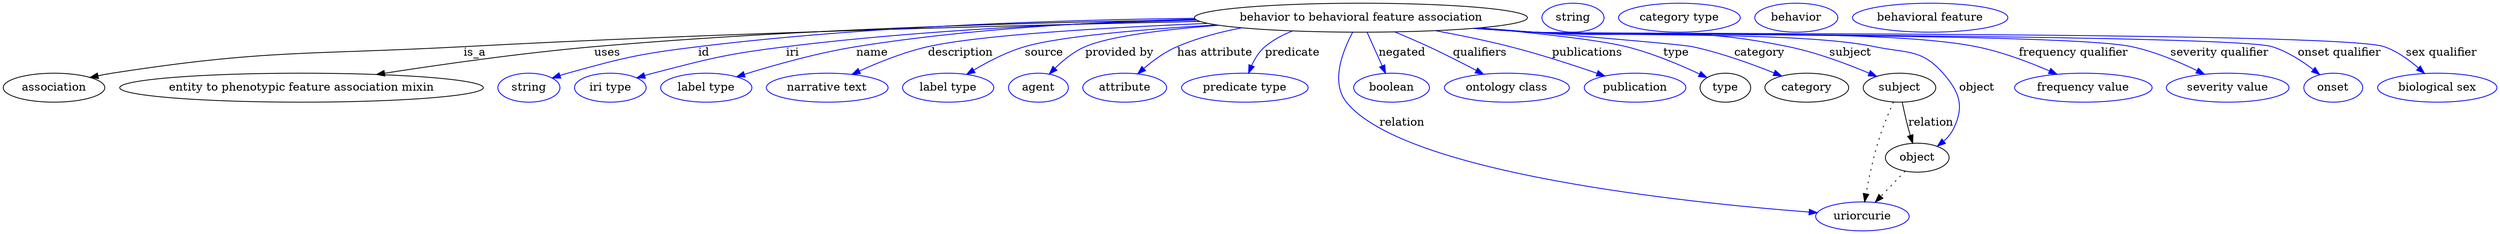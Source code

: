 digraph {
	graph [bb="0,0,3090.1,283"];
	node [label="\N"];
	"behavior to behavioral feature association"	 [height=0.5,
		label="behavior to behavioral feature association",
		pos="1684,265",
		width=5.7412];
	association	 [height=0.5,
		pos="63.044,178",
		width=1.7512];
	"behavior to behavioral feature association" -> association	 [label=is_a,
		lp="585.04,221.5",
		pos="e,108.51,190.6 1482.1,261.09 1259,256.16 889.21,246.18 571.04,229 377,218.52 326.89,227.01 135.04,196 129.64,195.13 124.04,194.05 \
118.47,192.85"];
	"entity to phenotypic feature association mixin"	 [height=0.5,
		pos="370.04,178",
		width=6.2647];
	"behavior to behavioral feature association" -> "entity to phenotypic feature association mixin"	 [label=uses,
		lp="749.54,221.5",
		pos="e,466.8,194.33 1485.7,259.87 1250.8,253.37 873.75,241.52 733.04,229 646.47,221.3 548.95,207.3 476.81,195.91"];
	id	 [color=blue,
		height=0.5,
		label=string,
		pos="652.04,178",
		width=1.0652];
	"behavior to behavioral feature association" -> id	 [color=blue,
		label=id,
		lp="869.04,221.5",
		pos="e,681.24,189.79 1485.5,259.89 1281.6,254 978.04,243.26 862.04,229 789.12,220.03 770.66,216.3 700.04,196 697.06,195.14 694,194.18 \
690.94,193.17",
		style=solid];
	iri	 [color=blue,
		height=0.5,
		label="iri type",
		pos="753.04,178",
		width=1.2277];
	"behavior to behavioral feature association" -> iri	 [color=blue,
		label=iri,
		lp="978.04,221.5",
		pos="e,786.2,189.99 1490.9,258.49 1314.5,251.95 1067,241.13 970.04,229 896.27,219.77 877.84,215.33 806.04,196 802.71,195.1 799.27,194.1 \
795.83,193.05",
		style=solid];
	name	 [color=blue,
		height=0.5,
		label="label type",
		pos="872.04,178",
		width=1.5707];
	"behavior to behavioral feature association" -> name	 [color=blue,
		label=name,
		lp="1076,221.5",
		pos="e,910.63,191.29 1491.4,258.45 1338.2,252.41 1136.8,242.35 1056,229 1009.3,221.27 957.31,206.25 920.57,194.51",
		style=solid];
	description	 [color=blue,
		height=0.5,
		label="narrative text",
		pos="1022,178",
		width=2.0943];
	"behavior to behavioral feature association" -> description	 [color=blue,
		label=description,
		lp="1186,221.5",
		pos="e,1053.5,194.39 1490.3,258.68 1363.1,253.26 1208.7,243.91 1145,229 1116.6,222.33 1086.2,209.79 1062.7,198.82",
		style=solid];
	source	 [color=blue,
		height=0.5,
		label="label type",
		pos="1172,178",
		width=1.5707];
	"behavior to behavioral feature association" -> source	 [color=blue,
		label=source,
		lp="1290.5,221.5",
		pos="e,1196,194.58 1501.1,256.59 1409.7,250.92 1309.5,242.04 1266,229 1244.4,222.5 1222.1,210.65 1204.6,200",
		style=solid];
	"provided by"	 [color=blue,
		height=0.5,
		label=agent,
		pos="1284,178",
		width=1.0291];
	"behavior to behavioral feature association" -> "provided by"	 [color=blue,
		label="provided by",
		lp="1384.5,221.5",
		pos="e,1297.9,194.79 1505.2,255.98 1438.6,250.57 1371.9,242.09 1342,229 1328.1,222.91 1315.2,212.24 1305.1,202.23",
		style=solid];
	"has attribute"	 [color=blue,
		height=0.5,
		label=attribute,
		pos="1391,178",
		width=1.4443];
	"behavior to behavioral feature association" -> "has attribute"	 [color=blue,
		label="has attribute",
		lp="1502,221.5",
		pos="e,1407.6,195.24 1557.1,250.78 1515,244.84 1474.1,237.37 1455,229 1440.5,222.6 1426.4,212.06 1415.2,202.21",
		style=solid];
	predicate	 [color=blue,
		height=0.5,
		label="predicate type",
		pos="1540,178",
		width=2.1845];
	"behavior to behavioral feature association" -> predicate	 [color=blue,
		label=predicate,
		lp="1598.5,221.5",
		pos="e,1544.6,196.37 1610.3,248.1 1590.2,242.37 1571.8,235.71 1564,229 1557,222.94 1551.9,214.37 1548.2,205.98",
		style=solid];
	relation	 [color=blue,
		height=0.5,
		label=uriorcurie,
		pos="2304,18",
		width=1.6068];
	"behavior to behavioral feature association" -> relation	 [color=blue,
		label=relation,
		lp="1736,134.5",
		pos="e,2247.4,21.818 1673.3,246.92 1661.3,224.14 1646,184.96 1666,160 1737.2,71.279 2088,34.438 2237,22.626",
		style=solid];
	negated	 [color=blue,
		height=0.5,
		label=boolean,
		pos="1722,178",
		width=1.2999];
	"behavior to behavioral feature association" -> negated	 [color=blue,
		label=negated,
		lp="1735,221.5",
		pos="e,1714.2,196 1691.9,246.97 1697.2,234.96 1704.2,218.94 1710.1,205.36",
		style=solid];
	qualifiers	 [color=blue,
		height=0.5,
		label="ontology class",
		pos="1864,178",
		width=2.1484];
	"behavior to behavioral feature association" -> qualifiers	 [color=blue,
		label=qualifiers,
		lp="1832,221.5",
		pos="e,1834.1,194.73 1727.1,247.37 1740.3,241.73 1754.9,235.3 1768,229 1787,219.92 1807.6,209.09 1824.9,199.75",
		style=solid];
	publications	 [color=blue,
		height=0.5,
		label=publication,
		pos="2022,178",
		width=1.7512];
	"behavior to behavioral feature association" -> publications	 [color=blue,
		label=publications,
		lp="1965,221.5",
		pos="e,1983.7,192.43 1779.7,249 1808.9,243.45 1840.9,236.66 1870,229 1905.4,219.7 1944.4,206.54 1974.1,195.92",
		style=solid];
	type	 [height=0.5,
		pos="2134,178",
		width=0.86659];
	"behavior to behavioral feature association" -> type	 [color=blue,
		label=type,
		lp="2074,221.5",
		pos="e,2110.7,190.36 1834.3,252.6 1904.3,246 1979.4,237.51 2013,229 2044.1,221.13 2077.6,206.52 2101.4,194.95",
		style=solid];
	category	 [height=0.5,
		pos="2235,178",
		width=1.4443];
	"behavior to behavioral feature association" -> category	 [color=blue,
		label=category,
		lp="2178,221.5",
		pos="e,2203,192.31 1832.2,252.44 1946.9,242.64 2087.5,230.45 2094,229 2128.5,221.39 2166,207.55 2193.6,196.2",
		style=solid];
	subject	 [height=0.5,
		pos="2350,178",
		width=1.2457];
	"behavior to behavioral feature association" -> subject	 [color=blue,
		label=subject,
		lp="2290.5,221.5",
		pos="e,2321.1,191.78 1830.4,252.29 1853.7,250.41 1877.5,248.58 1900,247 2039.5,237.19 2077.3,257.87 2214,229 2248.1,221.81 2285,207.55 \
2311.7,195.93",
		style=solid];
	object	 [height=0.5,
		pos="2372,91",
		width=1.1013];
	"behavior to behavioral feature association" -> object	 [color=blue,
		label=object,
		lp="2446.5,178",
		pos="e,2397.5,105.11 1828.6,252.14 1852.5,250.25 1876.9,248.46 1900,247 1993.5,241.11 2229.5,248.57 2321,229 2359.9,220.7 2378,225.99 \
2404,196 2424.5,172.42 2430.6,155.13 2417,127 2414.3,121.2 2410,116.04 2405.3,111.57",
		style=solid];
	"frequency qualifier"	 [color=blue,
		height=0.5,
		label="frequency value",
		pos="2579,178",
		width=2.3651];
	"behavior to behavioral feature association" -> "frequency qualifier"	 [color=blue,
		label="frequency qualifier",
		lp="2563.5,221.5",
		pos="e,2545,194.56 1827.5,252.03 1851.7,250.14 1876.6,248.37 1900,247 2021,239.97 2326.2,252.88 2445,229 2476.3,222.72 2509.8,209.95 \
2535.6,198.76",
		style=solid];
	"severity qualifier"	 [color=blue,
		height=0.5,
		label="severity value",
		pos="2758,178",
		width=2.1123];
	"behavior to behavioral feature association" -> "severity qualifier"	 [color=blue,
		label="severity qualifier",
		lp="2743.5,221.5",
		pos="e,2727.5,194.53 1826.6,251.93 1851.1,250.03 1876.3,248.28 1900,247 1981.7,242.6 2556,246.07 2636,229 2664.7,222.9 2695,210.23 2718.3,\
199.05",
		style=solid];
	"onset qualifier"	 [color=blue,
		height=0.5,
		label=onset,
		pos="2888,178",
		width=1.011];
	"behavior to behavioral feature association" -> "onset qualifier"	 [color=blue,
		label="onset qualifier",
		lp="2892,221.5",
		pos="e,2870.1,193.8 1826,251.88 1850.7,249.97 1876.1,248.23 1900,247 1950.5,244.4 2760.7,243.76 2809,229 2828.4,223.1 2847.5,210.99 2862,\
200.05",
		style=solid];
	"sex qualifier"	 [color=blue,
		height=0.5,
		label="biological sex",
		pos="3016,178",
		width=2.0582];
	"behavior to behavioral feature association" -> "sex qualifier"	 [color=blue,
		label="sex qualifier",
		lp="3018.5,221.5",
		pos="e,2999.1,195.54 1825.7,251.85 1850.5,249.94 1876,248.21 1900,247 1958.2,244.08 2893,247.89 2948,229 2964,223.52 2979.3,212.73 2991.4,\
202.48",
		style=solid];
	association_type	 [color=blue,
		height=0.5,
		label=string,
		pos="1947,265",
		width=1.0652];
	association_category	 [color=blue,
		height=0.5,
		label="category type",
		pos="2079,265",
		width=2.0943];
	subject -> relation	 [pos="e,2306.9,36.006 2342.1,160.13 2336.2,146.37 2328.3,126.75 2323,109 2316.8,88.182 2311.9,64.102 2308.6,45.943",
		style=dotted];
	subject -> object	 [label=relation,
		lp="2389,134.5",
		pos="e,2366.3,108.86 2353.5,159.97 2355.5,150.18 2358.2,137.87 2361,127 2361.7,124.31 2362.5,121.51 2363.3,118.73"];
	"behavior to behavioral feature association_subject"	 [color=blue,
		height=0.5,
		label=behavior,
		pos="2224,265",
		width=1.4263];
	object -> relation	 [pos="e,2320.2,35.346 2356.3,74.069 2347.6,64.805 2336.8,53.154 2327.2,42.876",
		style=dotted];
	"behavior to behavioral feature association_object"	 [color=blue,
		height=0.5,
		label="behavioral feature",
		pos="2390,265",
		width=2.672];
}
